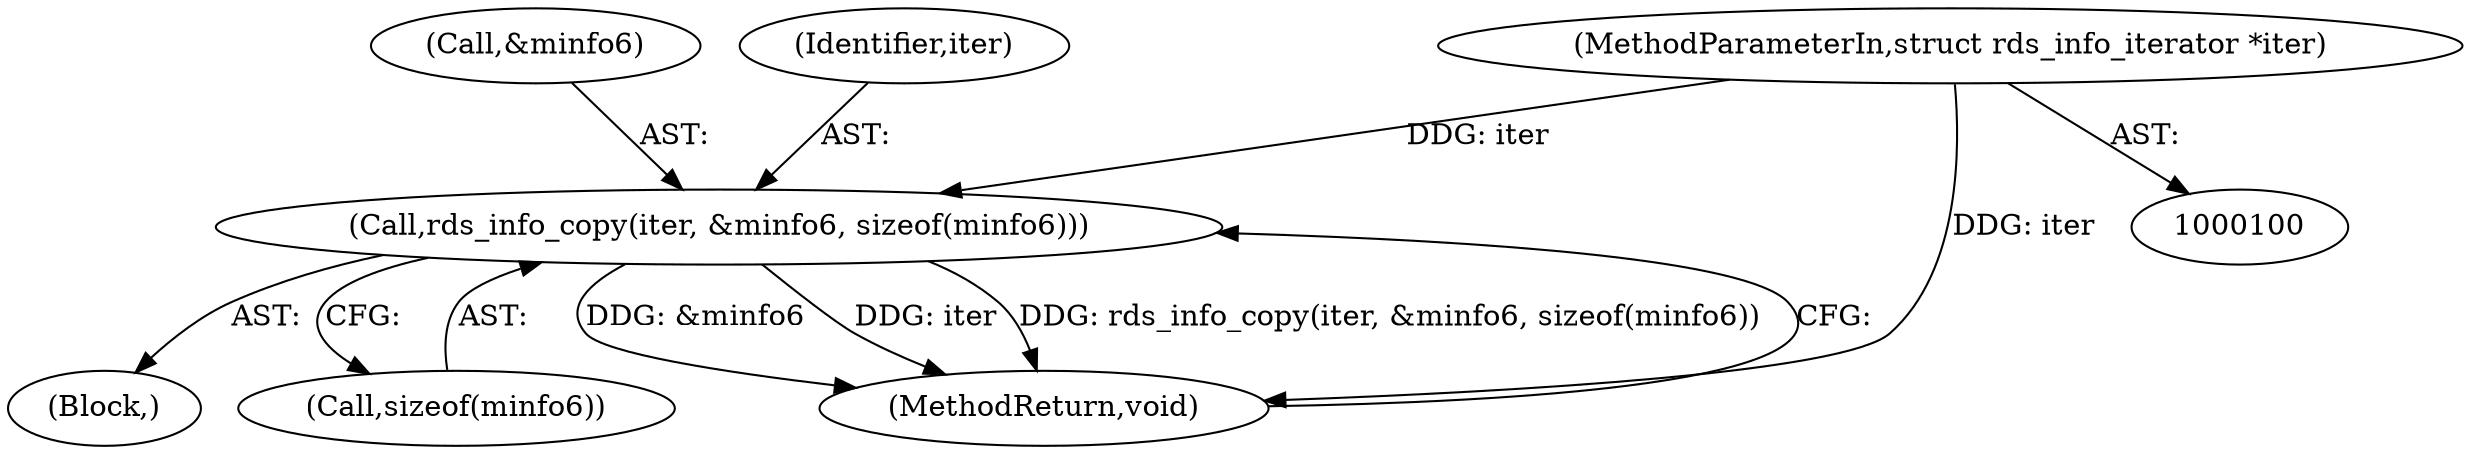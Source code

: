 digraph "0_linux_7d0a06586b2686ba80c4a2da5f91cb10ffbea736@API" {
"1000207" [label="(Call,rds_info_copy(iter, &minfo6, sizeof(minfo6)))"];
"1000102" [label="(MethodParameterIn,struct rds_info_iterator *iter)"];
"1000209" [label="(Call,&minfo6)"];
"1000208" [label="(Identifier,iter)"];
"1000106" [label="(Block,)"];
"1000102" [label="(MethodParameterIn,struct rds_info_iterator *iter)"];
"1000211" [label="(Call,sizeof(minfo6))"];
"1000207" [label="(Call,rds_info_copy(iter, &minfo6, sizeof(minfo6)))"];
"1000213" [label="(MethodReturn,void)"];
"1000207" -> "1000106"  [label="AST: "];
"1000207" -> "1000211"  [label="CFG: "];
"1000208" -> "1000207"  [label="AST: "];
"1000209" -> "1000207"  [label="AST: "];
"1000211" -> "1000207"  [label="AST: "];
"1000213" -> "1000207"  [label="CFG: "];
"1000207" -> "1000213"  [label="DDG: &minfo6"];
"1000207" -> "1000213"  [label="DDG: iter"];
"1000207" -> "1000213"  [label="DDG: rds_info_copy(iter, &minfo6, sizeof(minfo6))"];
"1000102" -> "1000207"  [label="DDG: iter"];
"1000102" -> "1000100"  [label="AST: "];
"1000102" -> "1000213"  [label="DDG: iter"];
}
